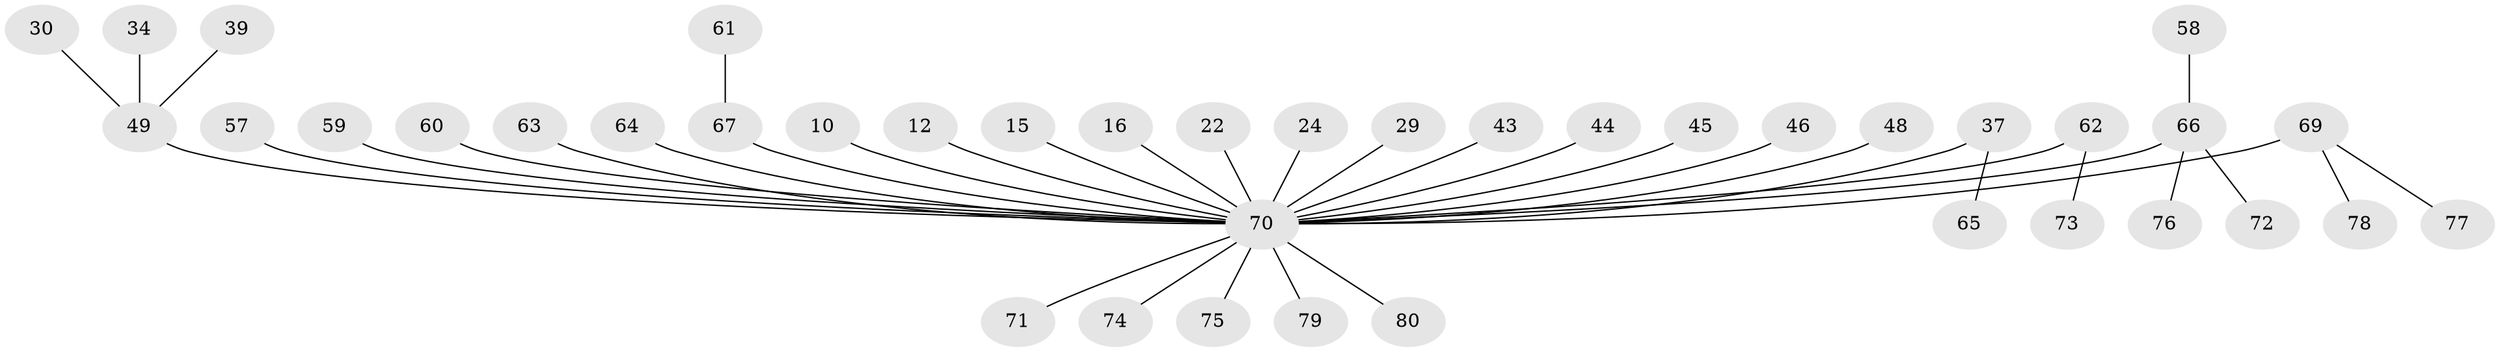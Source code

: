 // original degree distribution, {7: 0.0125, 14: 0.0125, 8: 0.025, 5: 0.0625, 12: 0.0125, 1: 0.6125, 4: 0.0125, 3: 0.0375, 2: 0.2125}
// Generated by graph-tools (version 1.1) at 2025/48/03/09/25 04:48:02]
// undirected, 40 vertices, 39 edges
graph export_dot {
graph [start="1"]
  node [color=gray90,style=filled];
  10;
  12;
  15;
  16;
  22;
  24;
  29;
  30;
  34;
  37 [super="+20"];
  39;
  43;
  44;
  45;
  46;
  48;
  49 [super="+33"];
  57;
  58;
  59;
  60;
  61;
  62 [super="+50+52"];
  63 [super="+41"];
  64 [super="+54"];
  65;
  66 [super="+27+31+35+53+56"];
  67 [super="+5+7+32+38+40+42"];
  69 [super="+51+55+68"];
  70 [super="+6+26"];
  71;
  72;
  73;
  74;
  75;
  76;
  77;
  78;
  79;
  80 [super="+19"];
  10 -- 70;
  12 -- 70;
  15 -- 70;
  16 -- 70;
  22 -- 70;
  24 -- 70;
  29 -- 70;
  30 -- 49;
  34 -- 49;
  37 -- 70 [weight=2];
  37 -- 65;
  39 -- 49;
  43 -- 70;
  44 -- 70;
  45 -- 70;
  46 -- 70;
  48 -- 70;
  49 -- 70 [weight=2];
  57 -- 70;
  58 -- 66;
  59 -- 70;
  60 -- 70;
  61 -- 67;
  62 -- 73;
  62 -- 70;
  63 -- 70;
  64 -- 70;
  66 -- 70;
  66 -- 72;
  66 -- 76;
  67 -- 70;
  69 -- 70 [weight=2];
  69 -- 77;
  69 -- 78;
  70 -- 71;
  70 -- 74;
  70 -- 75;
  70 -- 79;
  70 -- 80 [weight=2];
}
